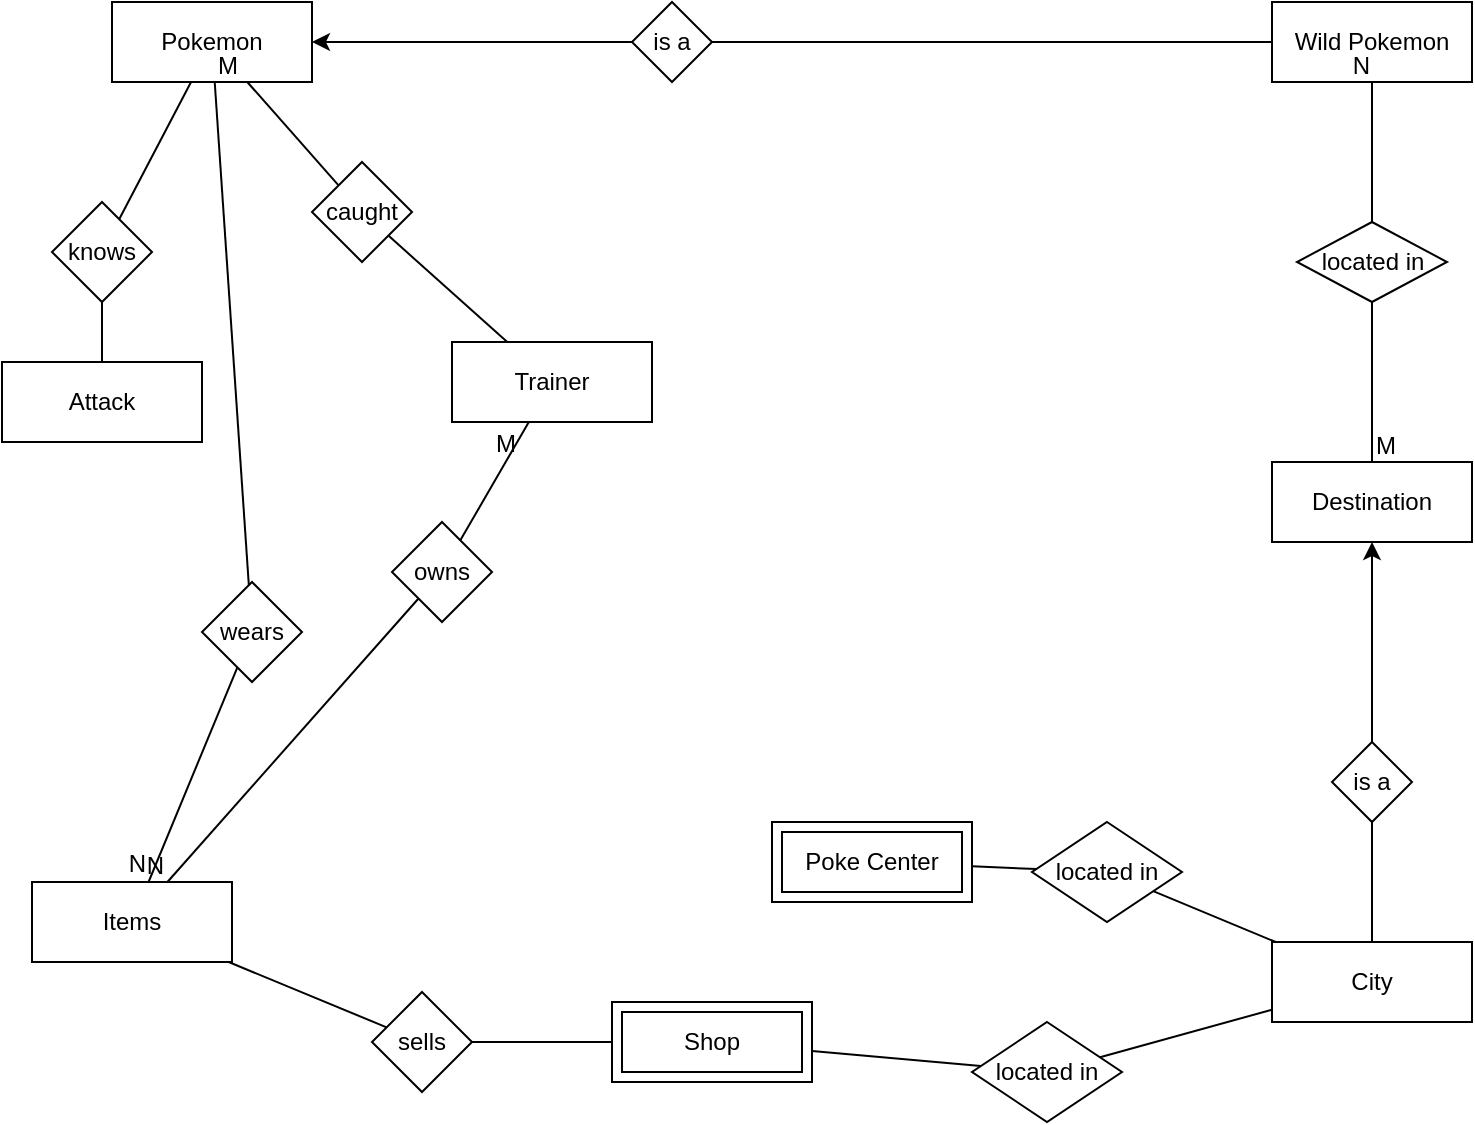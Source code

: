 <mxfile version="26.1.1">
  <diagram id="R2lEEEUBdFMjLlhIrx00" name="Page-1">
    <mxGraphModel dx="1195" dy="737" grid="1" gridSize="10" guides="1" tooltips="1" connect="1" arrows="1" fold="1" page="1" pageScale="1" pageWidth="850" pageHeight="1100" math="0" shadow="0" extFonts="Permanent Marker^https://fonts.googleapis.com/css?family=Permanent+Marker">
      <root>
        <mxCell id="0" />
        <mxCell id="1" parent="0" />
        <mxCell id="oy4XWmKs3pjn0zVDLYOn-72" style="edgeStyle=orthogonalEdgeStyle;rounded=0;orthogonalLoop=1;jettySize=auto;html=1;" edge="1" parent="1" source="oy4XWmKs3pjn0zVDLYOn-62" target="oy4XWmKs3pjn0zVDLYOn-63">
          <mxGeometry relative="1" as="geometry" />
        </mxCell>
        <mxCell id="oy4XWmKs3pjn0zVDLYOn-62" value="is a" style="shape=rhombus;perimeter=rhombusPerimeter;whiteSpace=wrap;html=1;align=center;" vertex="1" parent="1">
          <mxGeometry x="320" y="60" width="40" height="40" as="geometry" />
        </mxCell>
        <mxCell id="oy4XWmKs3pjn0zVDLYOn-63" value="Pokemon" style="whiteSpace=wrap;html=1;align=center;" vertex="1" parent="1">
          <mxGeometry x="60" y="60" width="100" height="40" as="geometry" />
        </mxCell>
        <mxCell id="oy4XWmKs3pjn0zVDLYOn-66" value="Wild Pokemon" style="whiteSpace=wrap;html=1;align=center;" vertex="1" parent="1">
          <mxGeometry x="640" y="60" width="100" height="40" as="geometry" />
        </mxCell>
        <mxCell id="oy4XWmKs3pjn0zVDLYOn-67" value="" style="endArrow=none;html=1;rounded=0;" edge="1" parent="1" source="oy4XWmKs3pjn0zVDLYOn-62" target="oy4XWmKs3pjn0zVDLYOn-66">
          <mxGeometry relative="1" as="geometry">
            <mxPoint x="330" y="300" as="sourcePoint" />
            <mxPoint x="490" y="300" as="targetPoint" />
          </mxGeometry>
        </mxCell>
        <mxCell id="oy4XWmKs3pjn0zVDLYOn-68" value="Destination" style="whiteSpace=wrap;html=1;align=center;" vertex="1" parent="1">
          <mxGeometry x="640" y="290" width="100" height="40" as="geometry" />
        </mxCell>
        <mxCell id="oy4XWmKs3pjn0zVDLYOn-69" value="Trainer" style="whiteSpace=wrap;html=1;align=center;" vertex="1" parent="1">
          <mxGeometry x="230" y="230" width="100" height="40" as="geometry" />
        </mxCell>
        <mxCell id="oy4XWmKs3pjn0zVDLYOn-70" value="Attack" style="whiteSpace=wrap;html=1;align=center;" vertex="1" parent="1">
          <mxGeometry x="5" y="240" width="100" height="40" as="geometry" />
        </mxCell>
        <mxCell id="oy4XWmKs3pjn0zVDLYOn-71" value="City" style="whiteSpace=wrap;html=1;align=center;" vertex="1" parent="1">
          <mxGeometry x="640" y="530" width="100" height="40" as="geometry" />
        </mxCell>
        <mxCell id="oy4XWmKs3pjn0zVDLYOn-74" style="edgeStyle=orthogonalEdgeStyle;rounded=0;orthogonalLoop=1;jettySize=auto;html=1;" edge="1" parent="1" source="oy4XWmKs3pjn0zVDLYOn-73" target="oy4XWmKs3pjn0zVDLYOn-68">
          <mxGeometry relative="1" as="geometry" />
        </mxCell>
        <mxCell id="oy4XWmKs3pjn0zVDLYOn-73" value="is a" style="shape=rhombus;perimeter=rhombusPerimeter;whiteSpace=wrap;html=1;align=center;" vertex="1" parent="1">
          <mxGeometry x="670" y="430" width="40" height="40" as="geometry" />
        </mxCell>
        <mxCell id="oy4XWmKs3pjn0zVDLYOn-75" value="" style="endArrow=none;html=1;rounded=0;" edge="1" parent="1" source="oy4XWmKs3pjn0zVDLYOn-71" target="oy4XWmKs3pjn0zVDLYOn-73">
          <mxGeometry relative="1" as="geometry">
            <mxPoint x="330" y="300" as="sourcePoint" />
            <mxPoint x="490" y="300" as="targetPoint" />
          </mxGeometry>
        </mxCell>
        <mxCell id="oy4XWmKs3pjn0zVDLYOn-80" value="caught" style="shape=rhombus;perimeter=rhombusPerimeter;whiteSpace=wrap;html=1;align=center;" vertex="1" parent="1">
          <mxGeometry x="160" y="140" width="50" height="50" as="geometry" />
        </mxCell>
        <mxCell id="oy4XWmKs3pjn0zVDLYOn-81" value="" style="endArrow=none;html=1;rounded=0;" edge="1" parent="1" source="oy4XWmKs3pjn0zVDLYOn-69" target="oy4XWmKs3pjn0zVDLYOn-80">
          <mxGeometry relative="1" as="geometry">
            <mxPoint x="330" y="300" as="sourcePoint" />
            <mxPoint x="490" y="300" as="targetPoint" />
          </mxGeometry>
        </mxCell>
        <mxCell id="oy4XWmKs3pjn0zVDLYOn-82" value="" style="endArrow=none;html=1;rounded=0;" edge="1" parent="1" source="oy4XWmKs3pjn0zVDLYOn-63" target="oy4XWmKs3pjn0zVDLYOn-80">
          <mxGeometry relative="1" as="geometry">
            <mxPoint x="294" y="310" as="sourcePoint" />
            <mxPoint x="246" y="249" as="targetPoint" />
          </mxGeometry>
        </mxCell>
        <mxCell id="oy4XWmKs3pjn0zVDLYOn-83" value="knows" style="shape=rhombus;perimeter=rhombusPerimeter;whiteSpace=wrap;html=1;align=center;" vertex="1" parent="1">
          <mxGeometry x="30" y="160" width="50" height="50" as="geometry" />
        </mxCell>
        <mxCell id="oy4XWmKs3pjn0zVDLYOn-84" value="" style="endArrow=none;html=1;rounded=0;" edge="1" parent="1" source="oy4XWmKs3pjn0zVDLYOn-70" target="oy4XWmKs3pjn0zVDLYOn-83">
          <mxGeometry relative="1" as="geometry">
            <mxPoint x="330" y="300" as="sourcePoint" />
            <mxPoint x="490" y="300" as="targetPoint" />
          </mxGeometry>
        </mxCell>
        <mxCell id="oy4XWmKs3pjn0zVDLYOn-85" value="" style="endArrow=none;html=1;rounded=0;" edge="1" parent="1" source="oy4XWmKs3pjn0zVDLYOn-63" target="oy4XWmKs3pjn0zVDLYOn-83">
          <mxGeometry relative="1" as="geometry">
            <mxPoint x="69" y="310" as="sourcePoint" />
            <mxPoint x="66" y="259" as="targetPoint" />
          </mxGeometry>
        </mxCell>
        <mxCell id="oy4XWmKs3pjn0zVDLYOn-86" value="Poke Center" style="shape=ext;margin=3;double=1;whiteSpace=wrap;html=1;align=center;" vertex="1" parent="1">
          <mxGeometry x="390" y="470" width="100" height="40" as="geometry" />
        </mxCell>
        <mxCell id="oy4XWmKs3pjn0zVDLYOn-87" value="located in" style="shape=rhombus;perimeter=rhombusPerimeter;whiteSpace=wrap;html=1;align=center;" vertex="1" parent="1">
          <mxGeometry x="520" y="470" width="75" height="50" as="geometry" />
        </mxCell>
        <mxCell id="oy4XWmKs3pjn0zVDLYOn-88" value="" style="endArrow=none;html=1;rounded=0;" edge="1" parent="1" source="oy4XWmKs3pjn0zVDLYOn-86" target="oy4XWmKs3pjn0zVDLYOn-87">
          <mxGeometry relative="1" as="geometry">
            <mxPoint x="330" y="300" as="sourcePoint" />
            <mxPoint x="490" y="300" as="targetPoint" />
          </mxGeometry>
        </mxCell>
        <mxCell id="oy4XWmKs3pjn0zVDLYOn-89" value="" style="endArrow=none;html=1;rounded=0;" edge="1" parent="1" source="oy4XWmKs3pjn0zVDLYOn-87" target="oy4XWmKs3pjn0zVDLYOn-71">
          <mxGeometry relative="1" as="geometry">
            <mxPoint x="470" y="560" as="sourcePoint" />
            <mxPoint x="540" y="580" as="targetPoint" />
          </mxGeometry>
        </mxCell>
        <mxCell id="oy4XWmKs3pjn0zVDLYOn-90" value="Shop" style="shape=ext;margin=3;double=1;whiteSpace=wrap;html=1;align=center;" vertex="1" parent="1">
          <mxGeometry x="310" y="560" width="100" height="40" as="geometry" />
        </mxCell>
        <mxCell id="oy4XWmKs3pjn0zVDLYOn-91" value="" style="endArrow=none;html=1;rounded=0;" edge="1" source="oy4XWmKs3pjn0zVDLYOn-92" parent="1" target="oy4XWmKs3pjn0zVDLYOn-71">
          <mxGeometry relative="1" as="geometry">
            <mxPoint x="358" y="387.28" as="sourcePoint" />
            <mxPoint x="560" y="292.719" as="targetPoint" />
          </mxGeometry>
        </mxCell>
        <mxCell id="oy4XWmKs3pjn0zVDLYOn-92" value="located in" style="shape=rhombus;perimeter=rhombusPerimeter;whiteSpace=wrap;html=1;align=center;" vertex="1" parent="1">
          <mxGeometry x="490" y="570" width="75" height="50" as="geometry" />
        </mxCell>
        <mxCell id="oy4XWmKs3pjn0zVDLYOn-93" value="" style="endArrow=none;html=1;rounded=0;" edge="1" target="oy4XWmKs3pjn0zVDLYOn-92" parent="1" source="oy4XWmKs3pjn0zVDLYOn-90">
          <mxGeometry relative="1" as="geometry">
            <mxPoint x="330" y="313.577" as="sourcePoint" />
            <mxPoint x="378" y="127.28" as="targetPoint" />
          </mxGeometry>
        </mxCell>
        <mxCell id="oy4XWmKs3pjn0zVDLYOn-94" value="Items" style="whiteSpace=wrap;html=1;align=center;" vertex="1" parent="1">
          <mxGeometry x="20" y="500" width="100" height="40" as="geometry" />
        </mxCell>
        <mxCell id="oy4XWmKs3pjn0zVDLYOn-95" value="sells" style="shape=rhombus;perimeter=rhombusPerimeter;whiteSpace=wrap;html=1;align=center;" vertex="1" parent="1">
          <mxGeometry x="190" y="555" width="50" height="50" as="geometry" />
        </mxCell>
        <mxCell id="oy4XWmKs3pjn0zVDLYOn-96" value="" style="endArrow=none;html=1;rounded=0;" edge="1" parent="1" source="oy4XWmKs3pjn0zVDLYOn-90" target="oy4XWmKs3pjn0zVDLYOn-95">
          <mxGeometry relative="1" as="geometry">
            <mxPoint x="420" y="594" as="sourcePoint" />
            <mxPoint x="504" y="602" as="targetPoint" />
          </mxGeometry>
        </mxCell>
        <mxCell id="oy4XWmKs3pjn0zVDLYOn-97" value="" style="endArrow=none;html=1;rounded=0;" edge="1" parent="1" source="oy4XWmKs3pjn0zVDLYOn-94" target="oy4XWmKs3pjn0zVDLYOn-95">
          <mxGeometry relative="1" as="geometry">
            <mxPoint x="320" y="590" as="sourcePoint" />
            <mxPoint x="250" y="590" as="targetPoint" />
          </mxGeometry>
        </mxCell>
        <mxCell id="oy4XWmKs3pjn0zVDLYOn-98" value="owns" style="shape=rhombus;perimeter=rhombusPerimeter;whiteSpace=wrap;html=1;align=center;" vertex="1" parent="1">
          <mxGeometry x="200" y="320" width="50" height="50" as="geometry" />
        </mxCell>
        <mxCell id="oy4XWmKs3pjn0zVDLYOn-104" value="" style="endArrow=none;html=1;rounded=0;" edge="1" parent="1" source="oy4XWmKs3pjn0zVDLYOn-98" target="oy4XWmKs3pjn0zVDLYOn-94">
          <mxGeometry relative="1" as="geometry">
            <mxPoint x="330" y="300" as="sourcePoint" />
            <mxPoint x="490" y="300" as="targetPoint" />
          </mxGeometry>
        </mxCell>
        <mxCell id="oy4XWmKs3pjn0zVDLYOn-105" value="N" style="resizable=0;html=1;whiteSpace=wrap;align=right;verticalAlign=bottom;" connectable="0" vertex="1" parent="oy4XWmKs3pjn0zVDLYOn-104">
          <mxGeometry x="1" relative="1" as="geometry" />
        </mxCell>
        <mxCell id="oy4XWmKs3pjn0zVDLYOn-106" value="" style="endArrow=none;html=1;rounded=0;" edge="1" parent="1" source="oy4XWmKs3pjn0zVDLYOn-98" target="oy4XWmKs3pjn0zVDLYOn-69">
          <mxGeometry relative="1" as="geometry">
            <mxPoint x="250.002" y="462.222" as="sourcePoint" />
            <mxPoint x="299.655" y="340" as="targetPoint" />
          </mxGeometry>
        </mxCell>
        <mxCell id="oy4XWmKs3pjn0zVDLYOn-107" value="M" style="resizable=0;html=1;whiteSpace=wrap;align=right;verticalAlign=bottom;" connectable="0" vertex="1" parent="oy4XWmKs3pjn0zVDLYOn-106">
          <mxGeometry x="1" relative="1" as="geometry">
            <mxPoint x="-5" y="20" as="offset" />
          </mxGeometry>
        </mxCell>
        <mxCell id="oy4XWmKs3pjn0zVDLYOn-108" value="" style="endArrow=none;html=1;rounded=0;" edge="1" parent="1" source="oy4XWmKs3pjn0zVDLYOn-111" target="oy4XWmKs3pjn0zVDLYOn-94">
          <mxGeometry relative="1" as="geometry">
            <mxPoint x="330" y="300" as="sourcePoint" />
            <mxPoint x="490" y="300" as="targetPoint" />
          </mxGeometry>
        </mxCell>
        <mxCell id="oy4XWmKs3pjn0zVDLYOn-110" value="N" style="resizable=0;html=1;whiteSpace=wrap;align=right;verticalAlign=bottom;" connectable="0" vertex="1" parent="oy4XWmKs3pjn0zVDLYOn-108">
          <mxGeometry x="1" relative="1" as="geometry" />
        </mxCell>
        <mxCell id="oy4XWmKs3pjn0zVDLYOn-112" value="" style="endArrow=none;html=1;rounded=0;" edge="1" parent="1" source="oy4XWmKs3pjn0zVDLYOn-63" target="oy4XWmKs3pjn0zVDLYOn-111">
          <mxGeometry relative="1" as="geometry">
            <mxPoint x="114" y="100" as="sourcePoint" />
            <mxPoint x="191" y="480" as="targetPoint" />
          </mxGeometry>
        </mxCell>
        <mxCell id="oy4XWmKs3pjn0zVDLYOn-113" value="M" style="resizable=0;html=1;whiteSpace=wrap;align=left;verticalAlign=bottom;" connectable="0" vertex="1" parent="oy4XWmKs3pjn0zVDLYOn-112">
          <mxGeometry x="-1" relative="1" as="geometry" />
        </mxCell>
        <mxCell id="oy4XWmKs3pjn0zVDLYOn-111" value="wears" style="shape=rhombus;perimeter=rhombusPerimeter;whiteSpace=wrap;html=1;align=center;" vertex="1" parent="1">
          <mxGeometry x="105" y="350" width="50" height="50" as="geometry" />
        </mxCell>
        <mxCell id="oy4XWmKs3pjn0zVDLYOn-115" value="" style="endArrow=none;html=1;rounded=0;" edge="1" parent="1" source="oy4XWmKs3pjn0zVDLYOn-76" target="oy4XWmKs3pjn0zVDLYOn-66">
          <mxGeometry relative="1" as="geometry">
            <mxPoint x="330" y="300" as="sourcePoint" />
            <mxPoint x="490" y="300" as="targetPoint" />
          </mxGeometry>
        </mxCell>
        <mxCell id="oy4XWmKs3pjn0zVDLYOn-117" value="N" style="resizable=0;html=1;whiteSpace=wrap;align=right;verticalAlign=bottom;" connectable="0" vertex="1" parent="oy4XWmKs3pjn0zVDLYOn-115">
          <mxGeometry x="1" relative="1" as="geometry" />
        </mxCell>
        <mxCell id="oy4XWmKs3pjn0zVDLYOn-118" value="" style="endArrow=none;html=1;rounded=0;" edge="1" parent="1" source="oy4XWmKs3pjn0zVDLYOn-68" target="oy4XWmKs3pjn0zVDLYOn-76">
          <mxGeometry relative="1" as="geometry">
            <mxPoint x="690" y="290" as="sourcePoint" />
            <mxPoint x="690" y="100" as="targetPoint" />
          </mxGeometry>
        </mxCell>
        <mxCell id="oy4XWmKs3pjn0zVDLYOn-119" value="M" style="resizable=0;html=1;whiteSpace=wrap;align=left;verticalAlign=bottom;" connectable="0" vertex="1" parent="oy4XWmKs3pjn0zVDLYOn-118">
          <mxGeometry x="-1" relative="1" as="geometry" />
        </mxCell>
        <mxCell id="oy4XWmKs3pjn0zVDLYOn-76" value="located in" style="shape=rhombus;perimeter=rhombusPerimeter;whiteSpace=wrap;html=1;align=center;" vertex="1" parent="1">
          <mxGeometry x="652.5" y="170" width="75" height="40" as="geometry" />
        </mxCell>
      </root>
    </mxGraphModel>
  </diagram>
</mxfile>
